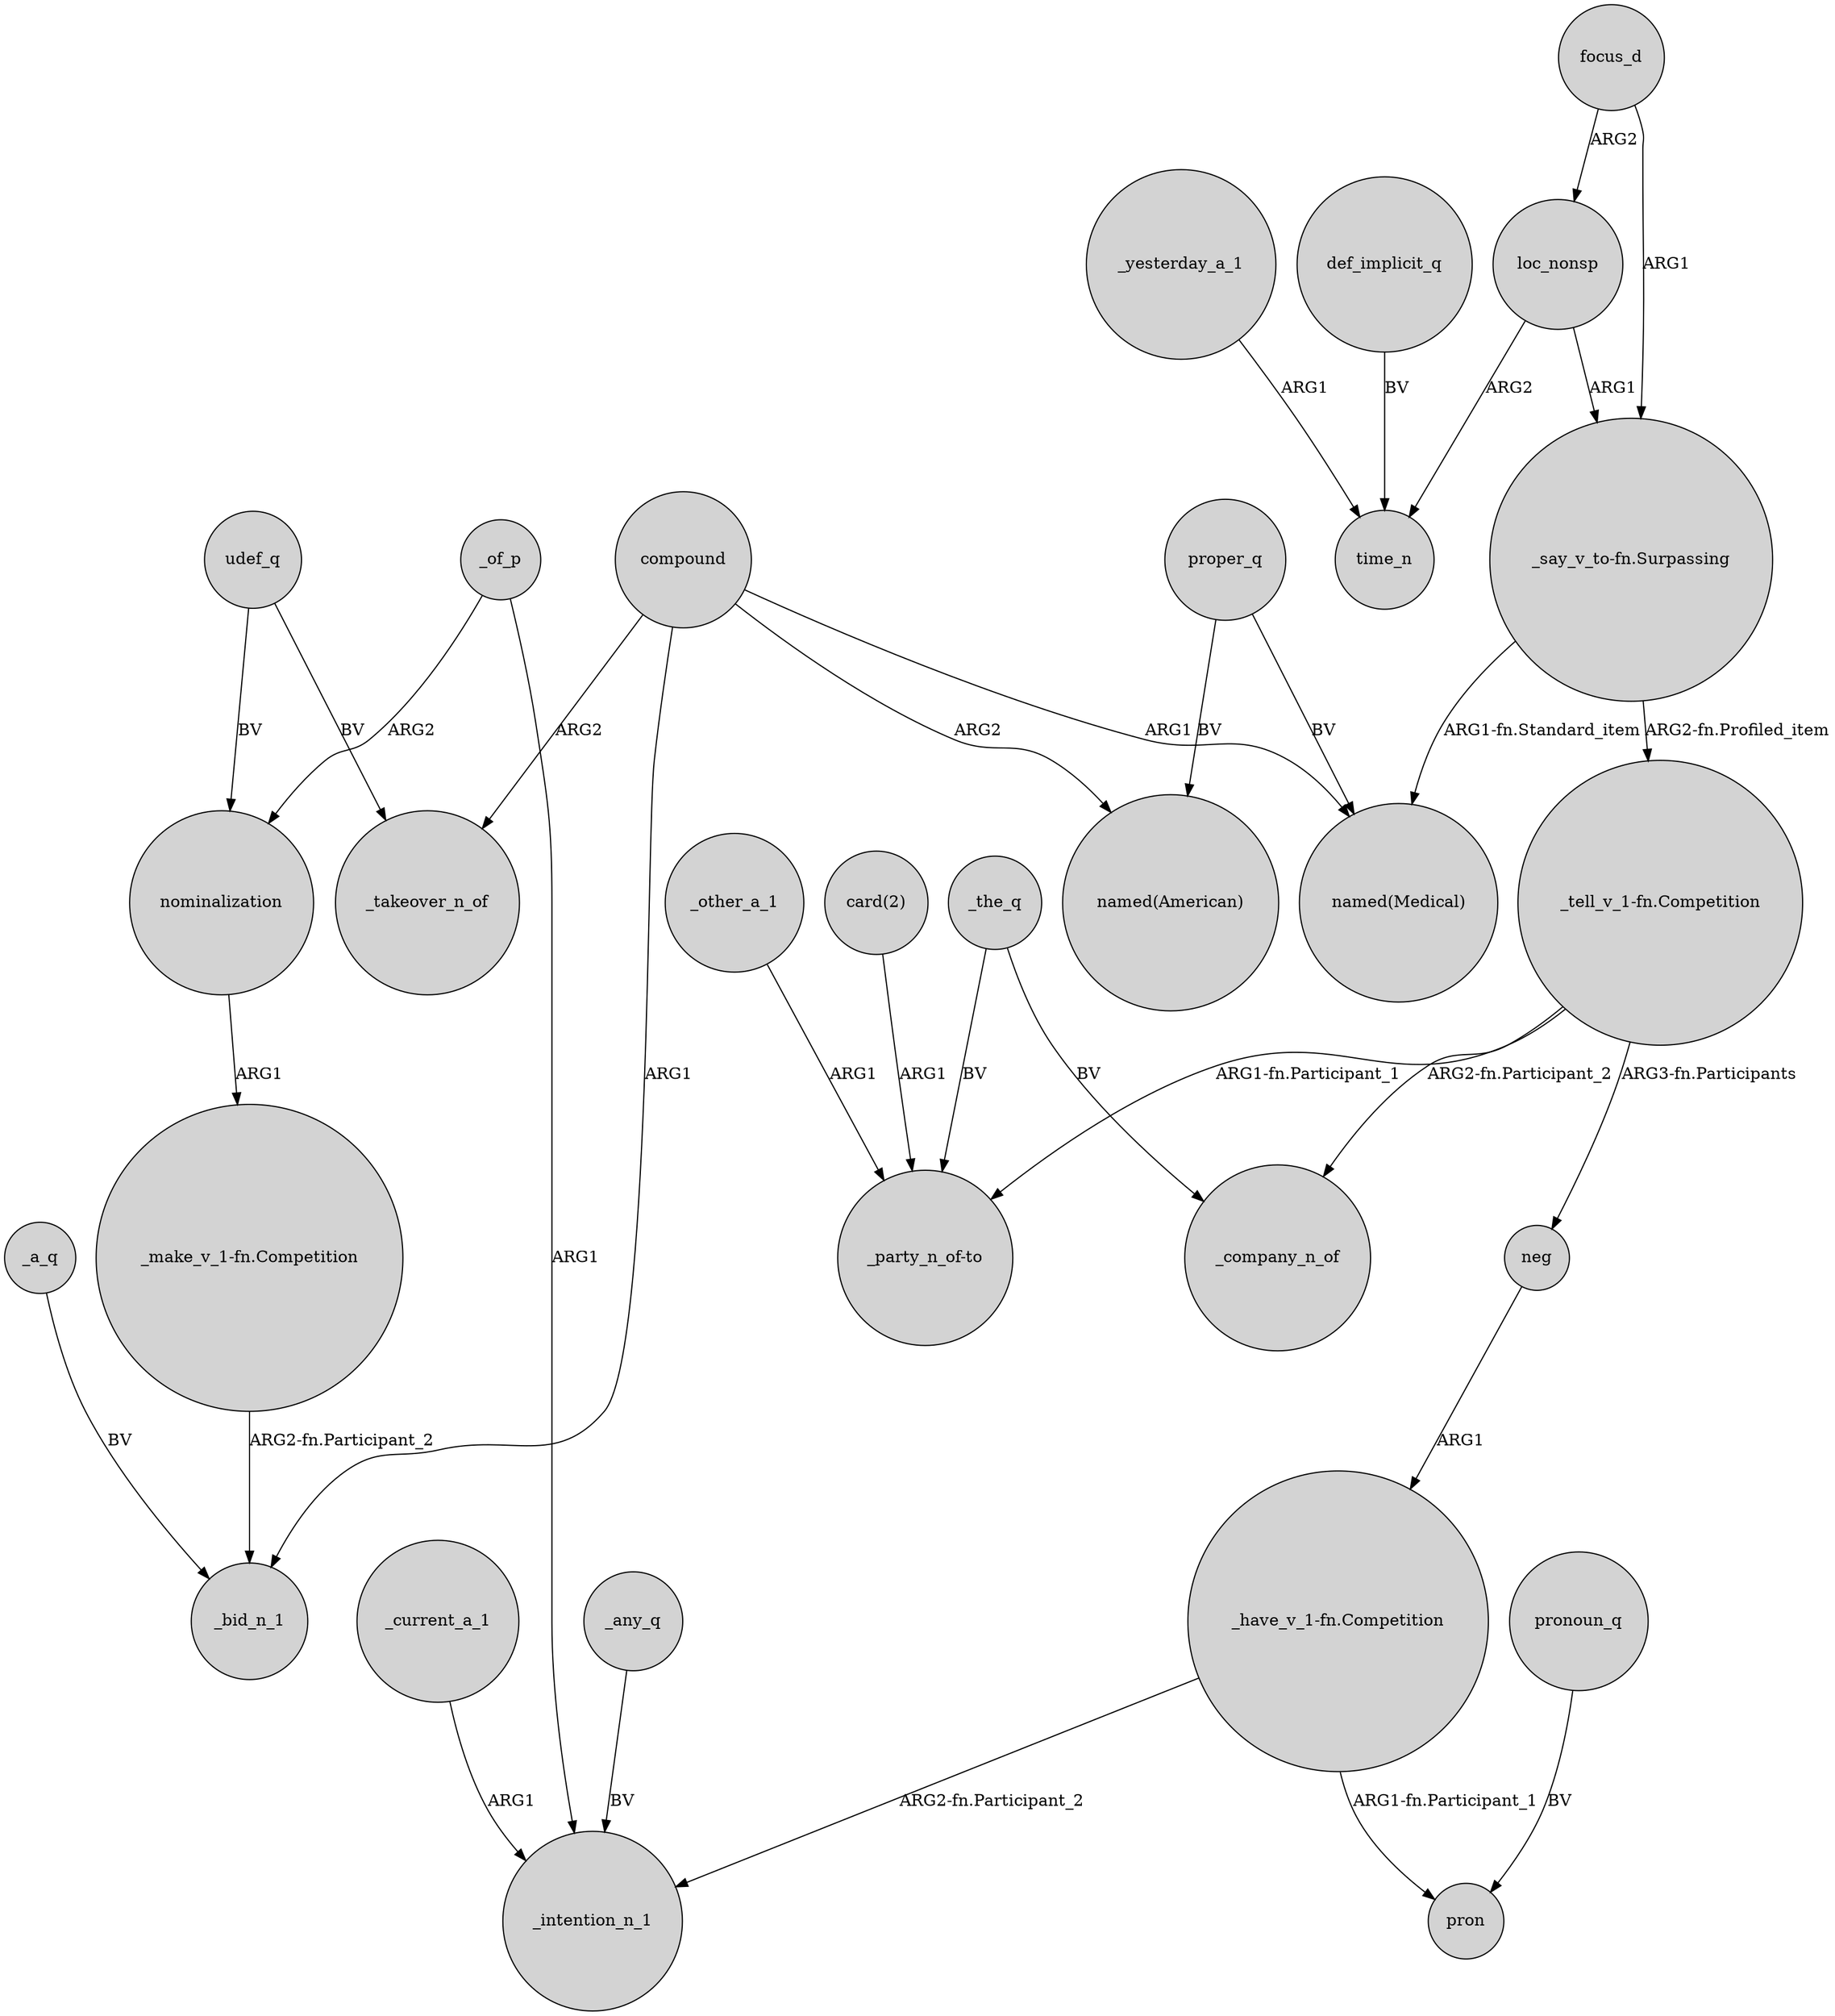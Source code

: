 digraph {
	node [shape=circle style=filled]
	_a_q -> _bid_n_1 [label=BV]
	_other_a_1 -> "_party_n_of-to" [label=ARG1]
	"_tell_v_1-fn.Competition" -> _company_n_of [label="ARG2-fn.Participant_2"]
	_current_a_1 -> _intention_n_1 [label=ARG1]
	"_say_v_to-fn.Surpassing" -> "named(Medical)" [label="ARG1-fn.Standard_item"]
	_of_p -> _intention_n_1 [label=ARG1]
	"_have_v_1-fn.Competition" -> pron [label="ARG1-fn.Participant_1"]
	udef_q -> nominalization [label=BV]
	_yesterday_a_1 -> time_n [label=ARG1]
	"_say_v_to-fn.Surpassing" -> "_tell_v_1-fn.Competition" [label="ARG2-fn.Profiled_item"]
	focus_d -> loc_nonsp [label=ARG2]
	proper_q -> "named(Medical)" [label=BV]
	_any_q -> _intention_n_1 [label=BV]
	_of_p -> nominalization [label=ARG2]
	pronoun_q -> pron [label=BV]
	udef_q -> _takeover_n_of [label=BV]
	compound -> "named(Medical)" [label=ARG1]
	neg -> "_have_v_1-fn.Competition" [label=ARG1]
	"_tell_v_1-fn.Competition" -> "_party_n_of-to" [label="ARG1-fn.Participant_1"]
	"_tell_v_1-fn.Competition" -> neg [label="ARG3-fn.Participants"]
	_the_q -> "_party_n_of-to" [label=BV]
	focus_d -> "_say_v_to-fn.Surpassing" [label=ARG1]
	nominalization -> "_make_v_1-fn.Competition" [label=ARG1]
	compound -> "named(American)" [label=ARG2]
	loc_nonsp -> time_n [label=ARG2]
	compound -> _takeover_n_of [label=ARG2]
	"_make_v_1-fn.Competition" -> _bid_n_1 [label="ARG2-fn.Participant_2"]
	def_implicit_q -> time_n [label=BV]
	proper_q -> "named(American)" [label=BV]
	_the_q -> _company_n_of [label=BV]
	"_have_v_1-fn.Competition" -> _intention_n_1 [label="ARG2-fn.Participant_2"]
	loc_nonsp -> "_say_v_to-fn.Surpassing" [label=ARG1]
	compound -> _bid_n_1 [label=ARG1]
	"card(2)" -> "_party_n_of-to" [label=ARG1]
}
